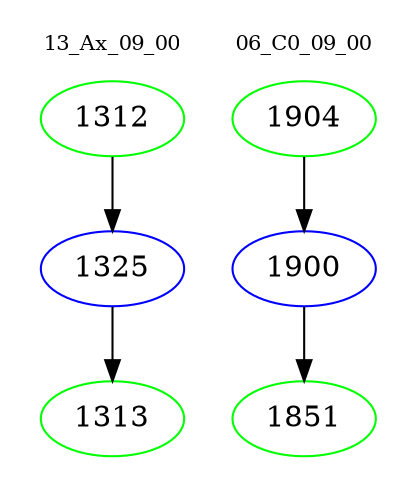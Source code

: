 digraph{
subgraph cluster_0 {
color = white
label = "13_Ax_09_00";
fontsize=10;
T0_1312 [label="1312", color="green"]
T0_1312 -> T0_1325 [color="black"]
T0_1325 [label="1325", color="blue"]
T0_1325 -> T0_1313 [color="black"]
T0_1313 [label="1313", color="green"]
}
subgraph cluster_1 {
color = white
label = "06_C0_09_00";
fontsize=10;
T1_1904 [label="1904", color="green"]
T1_1904 -> T1_1900 [color="black"]
T1_1900 [label="1900", color="blue"]
T1_1900 -> T1_1851 [color="black"]
T1_1851 [label="1851", color="green"]
}
}
